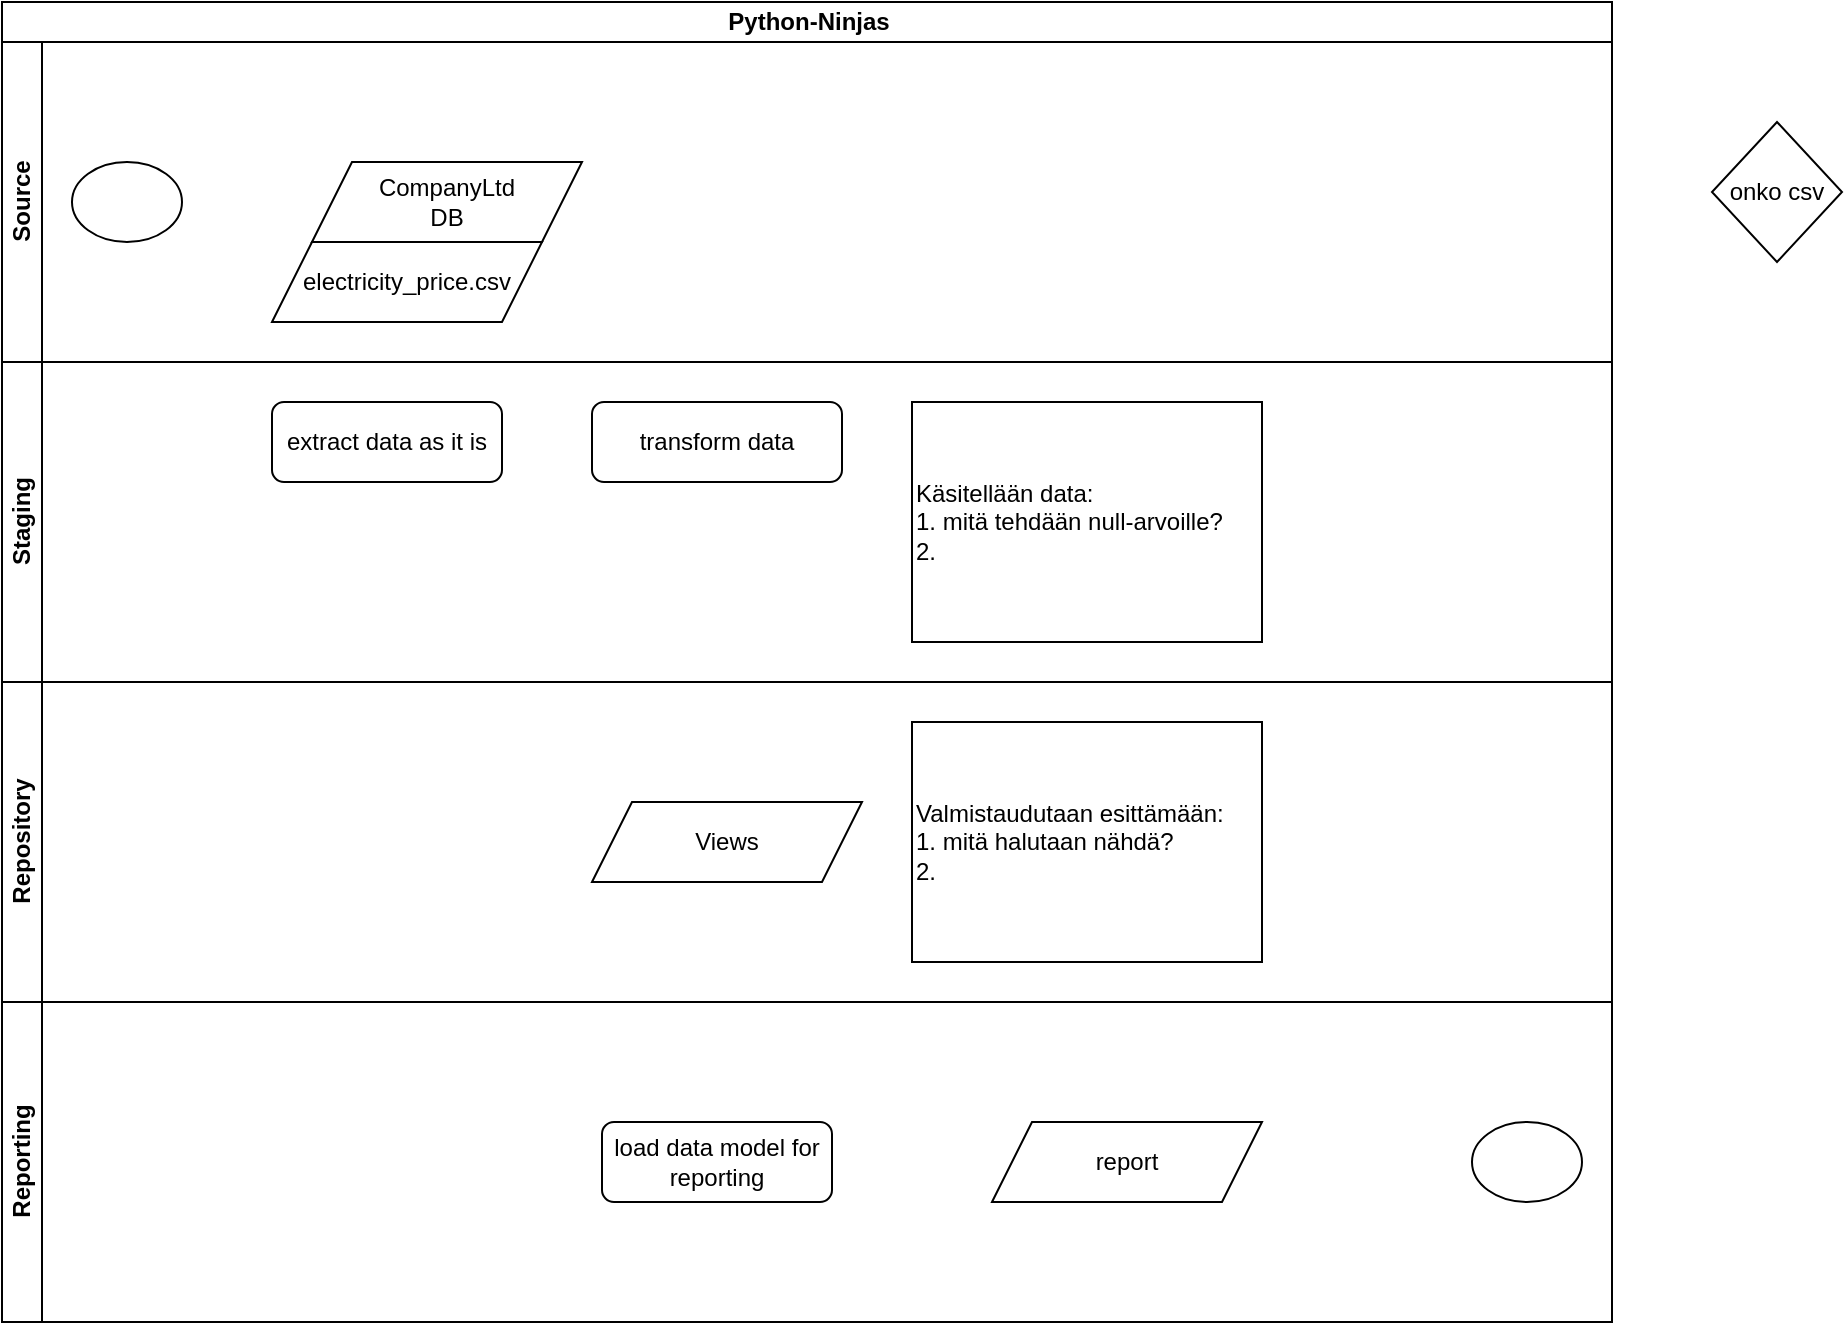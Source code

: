 <mxfile version="24.7.17">
  <diagram name="Page-1" id="8ui8sv6lmpGh5-gFNvdH">
    <mxGraphModel dx="1072" dy="645" grid="1" gridSize="10" guides="1" tooltips="1" connect="1" arrows="1" fold="1" page="1" pageScale="1" pageWidth="850" pageHeight="1100" math="0" shadow="0">
      <root>
        <mxCell id="0" />
        <mxCell id="1" parent="0" />
        <mxCell id="Pv9qg1BYju6EXQ4AXCYY-1" value="Python-Ninjas" style="swimlane;childLayout=stackLayout;resizeParent=1;resizeParentMax=0;horizontal=1;startSize=20;horizontalStack=0;html=1;swimlaneFillColor=none;gradientDirection=radial;" parent="1" vertex="1">
          <mxGeometry x="185" y="40" width="805" height="660" as="geometry" />
        </mxCell>
        <mxCell id="Pv9qg1BYju6EXQ4AXCYY-2" value="Source" style="swimlane;startSize=20;horizontal=0;html=1;" parent="Pv9qg1BYju6EXQ4AXCYY-1" vertex="1">
          <mxGeometry y="20" width="805" height="160" as="geometry" />
        </mxCell>
        <mxCell id="Pv9qg1BYju6EXQ4AXCYY-38" value="" style="ellipse;whiteSpace=wrap;html=1;" parent="Pv9qg1BYju6EXQ4AXCYY-2" vertex="1">
          <mxGeometry x="35" y="60" width="55" height="40" as="geometry" />
        </mxCell>
        <mxCell id="Pv9qg1BYju6EXQ4AXCYY-46" value="CompanyLtd&lt;div&gt;DB&lt;/div&gt;" style="shape=parallelogram;perimeter=parallelogramPerimeter;whiteSpace=wrap;html=1;fixedSize=1;" parent="Pv9qg1BYju6EXQ4AXCYY-2" vertex="1">
          <mxGeometry x="155" y="60" width="135" height="40" as="geometry" />
        </mxCell>
        <mxCell id="G3pou8CoRzz35VWz5OwB-13" value="electricity_price.csv" style="shape=parallelogram;perimeter=parallelogramPerimeter;whiteSpace=wrap;html=1;fixedSize=1;" parent="Pv9qg1BYju6EXQ4AXCYY-2" vertex="1">
          <mxGeometry x="135" y="100" width="135" height="40" as="geometry" />
        </mxCell>
        <mxCell id="Pv9qg1BYju6EXQ4AXCYY-3" value="Staging" style="swimlane;startSize=20;horizontal=0;html=1;" parent="Pv9qg1BYju6EXQ4AXCYY-1" vertex="1">
          <mxGeometry y="180" width="805" height="160" as="geometry" />
        </mxCell>
        <mxCell id="Pv9qg1BYju6EXQ4AXCYY-47" value="extract data as it is" style="rounded=1;whiteSpace=wrap;html=1;" parent="Pv9qg1BYju6EXQ4AXCYY-3" vertex="1">
          <mxGeometry x="135" y="20" width="115" height="40" as="geometry" />
        </mxCell>
        <mxCell id="G3pou8CoRzz35VWz5OwB-23" value="Käsitellään data:&lt;br&gt;1. mitä tehdään null-arvoille?&lt;div style=&quot;line-height: 120%;&quot;&gt;2.&amp;nbsp;&lt;/div&gt;" style="rounded=0;whiteSpace=wrap;html=1;align=left;" parent="Pv9qg1BYju6EXQ4AXCYY-3" vertex="1">
          <mxGeometry x="455" y="20" width="175" height="120" as="geometry" />
        </mxCell>
        <mxCell id="G3pou8CoRzz35VWz5OwB-11" value="transform data" style="rounded=1;whiteSpace=wrap;html=1;" parent="Pv9qg1BYju6EXQ4AXCYY-3" vertex="1">
          <mxGeometry x="295" y="20" width="125" height="40" as="geometry" />
        </mxCell>
        <mxCell id="Pv9qg1BYju6EXQ4AXCYY-4" value="Repository" style="swimlane;startSize=20;horizontal=0;html=1;" parent="Pv9qg1BYju6EXQ4AXCYY-1" vertex="1">
          <mxGeometry y="340" width="805" height="160" as="geometry" />
        </mxCell>
        <mxCell id="_mIp_raZZDrPmAC1FcaX-5" value="Valmistaudutaan esittämään:&lt;br&gt;1. mitä halutaan nähdä?&lt;div style=&quot;line-height: 120%;&quot;&gt;2.&amp;nbsp;&lt;/div&gt;" style="rounded=0;whiteSpace=wrap;html=1;align=left;" vertex="1" parent="Pv9qg1BYju6EXQ4AXCYY-4">
          <mxGeometry x="455" y="20" width="175" height="120" as="geometry" />
        </mxCell>
        <mxCell id="_mIp_raZZDrPmAC1FcaX-6" value="Views" style="shape=parallelogram;perimeter=parallelogramPerimeter;whiteSpace=wrap;html=1;fixedSize=1;" vertex="1" parent="Pv9qg1BYju6EXQ4AXCYY-4">
          <mxGeometry x="295" y="60" width="135" height="40" as="geometry" />
        </mxCell>
        <mxCell id="Pv9qg1BYju6EXQ4AXCYY-37" value="Reporting" style="swimlane;startSize=20;horizontal=0;html=1;" parent="Pv9qg1BYju6EXQ4AXCYY-1" vertex="1">
          <mxGeometry y="500" width="805" height="160" as="geometry" />
        </mxCell>
        <mxCell id="Pv9qg1BYju6EXQ4AXCYY-45" value="" style="ellipse;whiteSpace=wrap;html=1;" parent="Pv9qg1BYju6EXQ4AXCYY-37" vertex="1">
          <mxGeometry x="735" y="60" width="55" height="40" as="geometry" />
        </mxCell>
        <mxCell id="G3pou8CoRzz35VWz5OwB-22" value="report" style="shape=parallelogram;perimeter=parallelogramPerimeter;whiteSpace=wrap;html=1;fixedSize=1;" parent="Pv9qg1BYju6EXQ4AXCYY-37" vertex="1">
          <mxGeometry x="495" y="60" width="135" height="40" as="geometry" />
        </mxCell>
        <mxCell id="G3pou8CoRzz35VWz5OwB-12" value="load data model for reporting" style="rounded=1;whiteSpace=wrap;html=1;" parent="Pv9qg1BYju6EXQ4AXCYY-37" vertex="1">
          <mxGeometry x="300" y="60" width="115" height="40" as="geometry" />
        </mxCell>
        <mxCell id="Pv9qg1BYju6EXQ4AXCYY-48" value="onko csv" style="rhombus;whiteSpace=wrap;html=1;" parent="1" vertex="1">
          <mxGeometry x="1040" y="100" width="65" height="70" as="geometry" />
        </mxCell>
      </root>
    </mxGraphModel>
  </diagram>
</mxfile>
